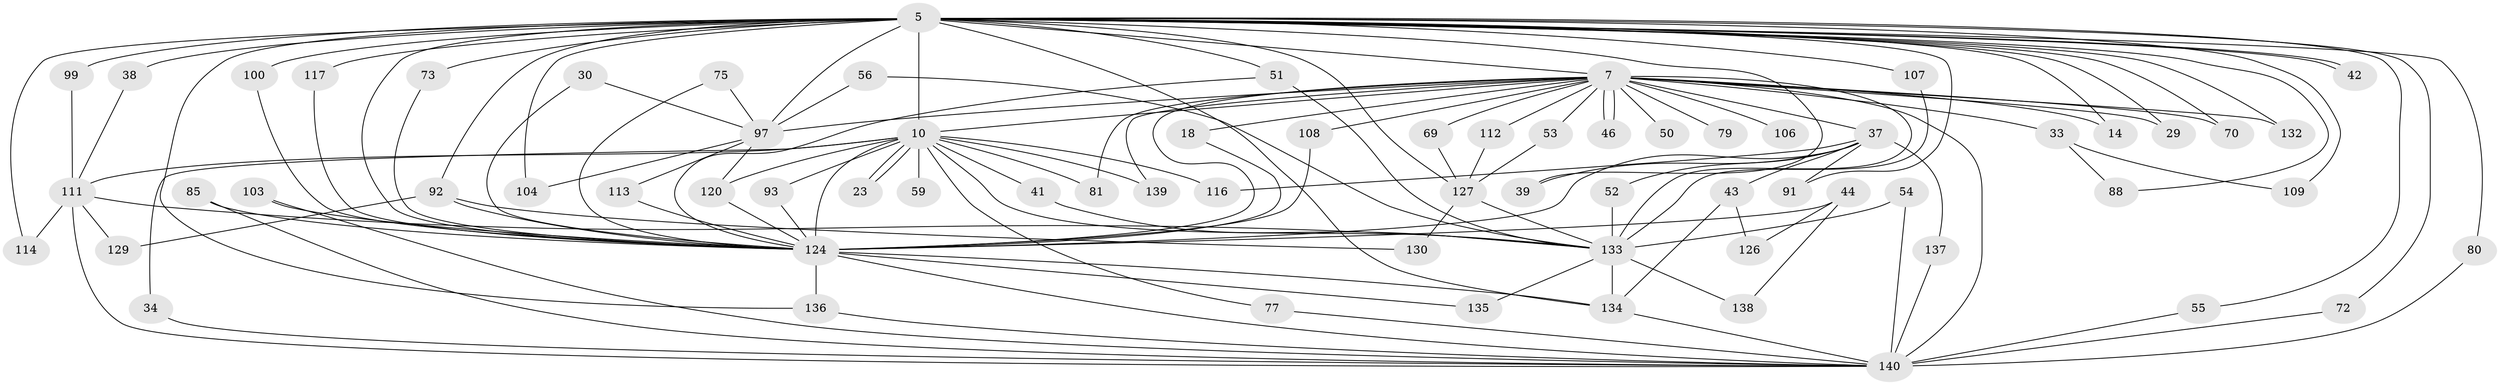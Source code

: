 // original degree distribution, {17: 0.014285714285714285, 36: 0.007142857142857143, 26: 0.007142857142857143, 28: 0.007142857142857143, 21: 0.014285714285714285, 33: 0.007142857142857143, 14: 0.014285714285714285, 6: 0.04285714285714286, 7: 0.02142857142857143, 3: 0.16428571428571428, 2: 0.5571428571428572, 5: 0.05, 4: 0.07857142857142857, 9: 0.007142857142857143, 13: 0.007142857142857143}
// Generated by graph-tools (version 1.1) at 2025/46/03/09/25 04:46:14]
// undirected, 70 vertices, 138 edges
graph export_dot {
graph [start="1"]
  node [color=gray90,style=filled];
  5 [super="+4"];
  7 [super="+2"];
  10 [super="+6"];
  14;
  18;
  23;
  29;
  30;
  33;
  34;
  37 [super="+24"];
  38;
  39;
  41 [super="+40"];
  42;
  43;
  44;
  46;
  50;
  51 [super="+19"];
  52;
  53;
  54;
  55;
  56;
  59;
  69 [super="+49"];
  70 [super="+13"];
  72;
  73;
  75;
  77;
  79;
  80;
  81;
  85;
  88;
  91 [super="+90"];
  92 [super="+61"];
  93;
  97 [super="+87+96"];
  99;
  100;
  103;
  104 [super="+78+82"];
  106;
  107;
  108;
  109;
  111 [super="+74+84"];
  112;
  113;
  114;
  116;
  117;
  120 [super="+48"];
  124 [super="+105+3+119"];
  126;
  127 [super="+35+71+122+11"];
  129;
  130;
  132 [super="+63"];
  133 [super="+67+66+68+121+60"];
  134 [super="+102+131"];
  135;
  136 [super="+89"];
  137;
  138;
  139 [super="+57"];
  140 [super="+28+83+128+101"];
  5 -- 7 [weight=4];
  5 -- 10 [weight=4];
  5 -- 29;
  5 -- 38 [weight=2];
  5 -- 39;
  5 -- 42;
  5 -- 42;
  5 -- 55;
  5 -- 72;
  5 -- 73;
  5 -- 80;
  5 -- 100;
  5 -- 107;
  5 -- 109;
  5 -- 114;
  5 -- 124 [weight=9];
  5 -- 91;
  5 -- 132;
  5 -- 70 [weight=2];
  5 -- 14;
  5 -- 88;
  5 -- 92;
  5 -- 99;
  5 -- 104 [weight=4];
  5 -- 51 [weight=2];
  5 -- 117;
  5 -- 127 [weight=3];
  5 -- 97;
  5 -- 136;
  5 -- 134;
  7 -- 10 [weight=4];
  7 -- 14;
  7 -- 33 [weight=2];
  7 -- 37 [weight=2];
  7 -- 46;
  7 -- 46;
  7 -- 50 [weight=2];
  7 -- 79 [weight=2];
  7 -- 81;
  7 -- 97 [weight=6];
  7 -- 106 [weight=2];
  7 -- 112;
  7 -- 139;
  7 -- 133 [weight=7];
  7 -- 69 [weight=2];
  7 -- 140 [weight=9];
  7 -- 18;
  7 -- 29;
  7 -- 108;
  7 -- 53;
  7 -- 70;
  7 -- 124 [weight=9];
  7 -- 132;
  10 -- 23;
  10 -- 23;
  10 -- 59 [weight=2];
  10 -- 77;
  10 -- 93;
  10 -- 81;
  10 -- 34;
  10 -- 41 [weight=3];
  10 -- 116;
  10 -- 133 [weight=4];
  10 -- 120;
  10 -- 139;
  10 -- 124 [weight=10];
  10 -- 111 [weight=2];
  18 -- 124;
  30 -- 97;
  30 -- 124;
  33 -- 88;
  33 -- 109;
  34 -- 140;
  37 -- 43 [weight=2];
  37 -- 91 [weight=2];
  37 -- 137;
  37 -- 116;
  37 -- 39;
  37 -- 52;
  37 -- 124;
  38 -- 111;
  41 -- 133;
  43 -- 126;
  43 -- 134;
  44 -- 126;
  44 -- 138;
  44 -- 124 [weight=2];
  51 -- 124;
  51 -- 133;
  52 -- 133;
  53 -- 127;
  54 -- 140;
  54 -- 133;
  55 -- 140;
  56 -- 97;
  56 -- 133;
  69 -- 127 [weight=2];
  72 -- 140;
  73 -- 124;
  75 -- 97;
  75 -- 124;
  77 -- 140;
  80 -- 140;
  85 -- 124;
  85 -- 140;
  92 -- 129;
  92 -- 130;
  92 -- 124 [weight=3];
  93 -- 124;
  97 -- 104;
  97 -- 113;
  97 -- 120;
  99 -- 111;
  100 -- 124;
  103 -- 140;
  103 -- 124;
  107 -- 133;
  108 -- 124;
  111 -- 129;
  111 -- 140 [weight=4];
  111 -- 114;
  111 -- 133;
  112 -- 127;
  113 -- 124;
  117 -- 124;
  120 -- 124;
  124 -- 134 [weight=2];
  124 -- 135;
  124 -- 136;
  124 -- 140;
  127 -- 133 [weight=2];
  127 -- 130;
  133 -- 138;
  133 -- 134 [weight=2];
  133 -- 135;
  134 -- 140 [weight=3];
  136 -- 140;
  137 -- 140;
}
